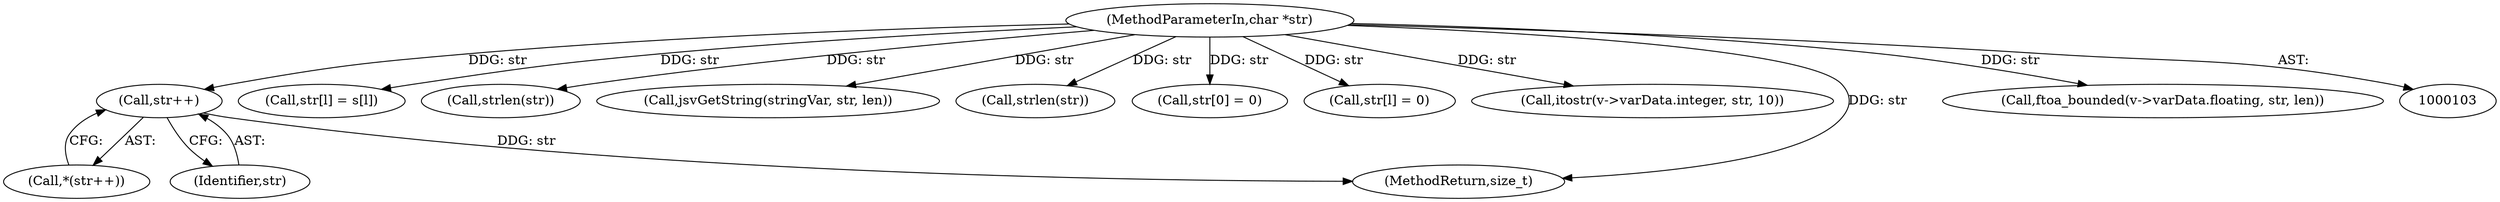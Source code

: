 digraph "0_Espruino_ce1924193862d58cb43d3d4d9dada710a8361b89@pointer" {
"1000223" [label="(Call,str++)"];
"1000105" [label="(MethodParameterIn,char *str)"];
"1000134" [label="(Call,str[l] = s[l])"];
"1000164" [label="(Call,strlen(str))"];
"1000258" [label="(Call,jsvGetString(stringVar, str, len))"];
"1000180" [label="(Call,strlen(str))"];
"1000223" [label="(Call,str++)"];
"1000105" [label="(MethodParameterIn,char *str)"];
"1000268" [label="(Call,str[0] = 0)"];
"1000222" [label="(Call,*(str++))"];
"1000143" [label="(Call,str[l] = 0)"];
"1000155" [label="(Call,itostr(v->varData.integer, str, 10))"];
"1000278" [label="(MethodReturn,size_t)"];
"1000171" [label="(Call,ftoa_bounded(v->varData.floating, str, len))"];
"1000224" [label="(Identifier,str)"];
"1000223" -> "1000222"  [label="AST: "];
"1000223" -> "1000224"  [label="CFG: "];
"1000224" -> "1000223"  [label="AST: "];
"1000222" -> "1000223"  [label="CFG: "];
"1000223" -> "1000278"  [label="DDG: str"];
"1000105" -> "1000223"  [label="DDG: str"];
"1000105" -> "1000103"  [label="AST: "];
"1000105" -> "1000278"  [label="DDG: str"];
"1000105" -> "1000134"  [label="DDG: str"];
"1000105" -> "1000143"  [label="DDG: str"];
"1000105" -> "1000155"  [label="DDG: str"];
"1000105" -> "1000164"  [label="DDG: str"];
"1000105" -> "1000171"  [label="DDG: str"];
"1000105" -> "1000180"  [label="DDG: str"];
"1000105" -> "1000258"  [label="DDG: str"];
"1000105" -> "1000268"  [label="DDG: str"];
}
